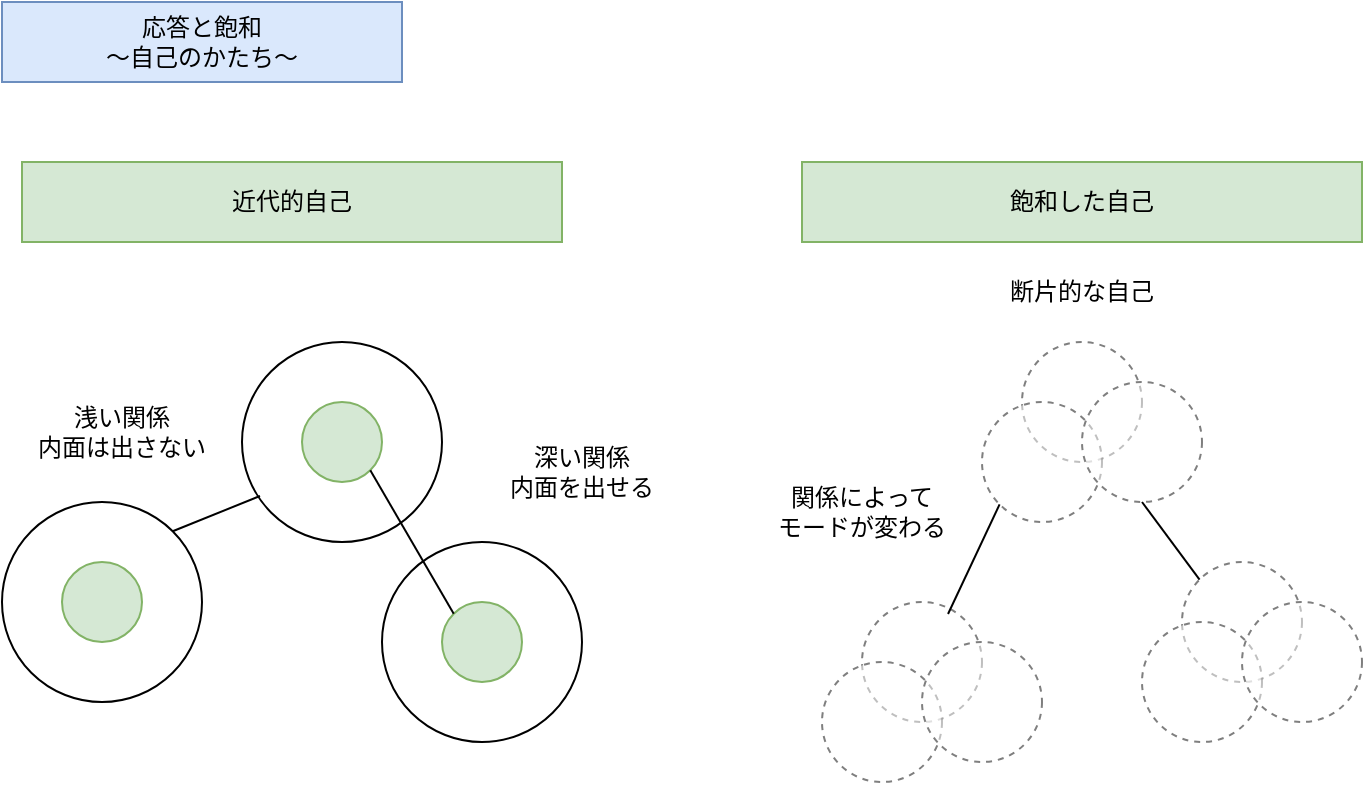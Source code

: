 <mxfile>
    <diagram id="RQlR1G9lBBgjaOKuBKlE" name="ページ1">
        <mxGraphModel dx="1000" dy="631" grid="1" gridSize="10" guides="1" tooltips="1" connect="1" arrows="1" fold="1" page="1" pageScale="1" pageWidth="827" pageHeight="1169" math="0" shadow="0">
            <root>
                <mxCell id="0"/>
                <mxCell id="1" parent="0"/>
                <mxCell id="2" value="応答と飽和&lt;div&gt;～自己のかたち～&lt;/div&gt;" style="text;html=1;align=center;verticalAlign=middle;whiteSpace=wrap;rounded=0;fillColor=#dae8fc;strokeColor=#6c8ebf;" vertex="1" parent="1">
                    <mxGeometry x="120" y="40" width="200" height="40" as="geometry"/>
                </mxCell>
                <mxCell id="3" value="" style="ellipse;whiteSpace=wrap;html=1;aspect=fixed;" vertex="1" parent="1">
                    <mxGeometry x="240" y="210" width="100" height="100" as="geometry"/>
                </mxCell>
                <mxCell id="4" value="近代的自己" style="text;html=1;align=center;verticalAlign=middle;whiteSpace=wrap;rounded=0;fillColor=#d5e8d4;strokeColor=#82b366;" vertex="1" parent="1">
                    <mxGeometry x="130" y="120" width="270" height="40" as="geometry"/>
                </mxCell>
                <mxCell id="5" value="" style="ellipse;whiteSpace=wrap;html=1;aspect=fixed;" vertex="1" parent="1">
                    <mxGeometry x="120" y="290" width="100" height="100" as="geometry"/>
                </mxCell>
                <mxCell id="6" value="" style="ellipse;whiteSpace=wrap;html=1;aspect=fixed;fillColor=#d5e8d4;strokeColor=#82b366;" vertex="1" parent="1">
                    <mxGeometry x="270" y="240" width="40" height="40" as="geometry"/>
                </mxCell>
                <mxCell id="7" value="" style="ellipse;whiteSpace=wrap;html=1;aspect=fixed;fillColor=#d5e8d4;strokeColor=#82b366;" vertex="1" parent="1">
                    <mxGeometry x="150" y="320" width="40" height="40" as="geometry"/>
                </mxCell>
                <mxCell id="8" value="" style="ellipse;whiteSpace=wrap;html=1;aspect=fixed;" vertex="1" parent="1">
                    <mxGeometry x="310" y="310" width="100" height="100" as="geometry"/>
                </mxCell>
                <mxCell id="9" value="" style="ellipse;whiteSpace=wrap;html=1;aspect=fixed;fillColor=#d5e8d4;strokeColor=#82b366;" vertex="1" parent="1">
                    <mxGeometry x="340" y="340" width="40" height="40" as="geometry"/>
                </mxCell>
                <mxCell id="10" value="" style="endArrow=none;html=1;entryX=0.09;entryY=0.77;entryDx=0;entryDy=0;entryPerimeter=0;exitX=1;exitY=0;exitDx=0;exitDy=0;" edge="1" parent="1" source="5" target="3">
                    <mxGeometry width="50" height="50" relative="1" as="geometry">
                        <mxPoint x="200" y="300" as="sourcePoint"/>
                        <mxPoint x="250" y="250" as="targetPoint"/>
                    </mxGeometry>
                </mxCell>
                <mxCell id="11" value="" style="endArrow=none;html=1;entryX=1;entryY=1;entryDx=0;entryDy=0;exitX=0;exitY=0;exitDx=0;exitDy=0;" edge="1" parent="1" source="9" target="6">
                    <mxGeometry width="50" height="50" relative="1" as="geometry">
                        <mxPoint x="215" y="315" as="sourcePoint"/>
                        <mxPoint x="249" y="287" as="targetPoint"/>
                    </mxGeometry>
                </mxCell>
                <mxCell id="12" value="深い関係&lt;div&gt;内面を出せる&lt;/div&gt;" style="text;html=1;align=center;verticalAlign=middle;whiteSpace=wrap;rounded=0;" vertex="1" parent="1">
                    <mxGeometry x="360" y="250" width="100" height="50" as="geometry"/>
                </mxCell>
                <mxCell id="13" value="浅い関係&lt;div&gt;内面は出さない&lt;/div&gt;" style="text;html=1;align=center;verticalAlign=middle;whiteSpace=wrap;rounded=0;" vertex="1" parent="1">
                    <mxGeometry x="130" y="230" width="100" height="50" as="geometry"/>
                </mxCell>
                <mxCell id="14" value="飽和した自己" style="text;html=1;align=center;verticalAlign=middle;whiteSpace=wrap;rounded=0;fillColor=#d5e8d4;strokeColor=#82b366;" vertex="1" parent="1">
                    <mxGeometry x="520" y="120" width="280" height="40" as="geometry"/>
                </mxCell>
                <mxCell id="15" value="" style="ellipse;whiteSpace=wrap;html=1;aspect=fixed;dashed=1;opacity=50;" vertex="1" parent="1">
                    <mxGeometry x="630" y="210" width="60" height="60" as="geometry"/>
                </mxCell>
                <mxCell id="16" value="" style="ellipse;whiteSpace=wrap;html=1;aspect=fixed;dashed=1;opacity=50;" vertex="1" parent="1">
                    <mxGeometry x="610" y="240" width="60" height="60" as="geometry"/>
                </mxCell>
                <mxCell id="17" value="" style="ellipse;whiteSpace=wrap;html=1;aspect=fixed;dashed=1;opacity=50;" vertex="1" parent="1">
                    <mxGeometry x="660" y="230" width="60" height="60" as="geometry"/>
                </mxCell>
                <mxCell id="18" value="" style="ellipse;whiteSpace=wrap;html=1;aspect=fixed;dashed=1;opacity=50;" vertex="1" parent="1">
                    <mxGeometry x="550" y="340" width="60" height="60" as="geometry"/>
                </mxCell>
                <mxCell id="19" value="" style="ellipse;whiteSpace=wrap;html=1;aspect=fixed;dashed=1;opacity=50;" vertex="1" parent="1">
                    <mxGeometry x="530" y="370" width="60" height="60" as="geometry"/>
                </mxCell>
                <mxCell id="20" value="" style="ellipse;whiteSpace=wrap;html=1;aspect=fixed;dashed=1;opacity=50;" vertex="1" parent="1">
                    <mxGeometry x="580" y="360" width="60" height="60" as="geometry"/>
                </mxCell>
                <mxCell id="21" value="" style="ellipse;whiteSpace=wrap;html=1;aspect=fixed;dashed=1;opacity=50;" vertex="1" parent="1">
                    <mxGeometry x="710" y="320" width="60" height="60" as="geometry"/>
                </mxCell>
                <mxCell id="22" value="" style="ellipse;whiteSpace=wrap;html=1;aspect=fixed;dashed=1;opacity=50;" vertex="1" parent="1">
                    <mxGeometry x="690" y="350" width="60" height="60" as="geometry"/>
                </mxCell>
                <mxCell id="23" value="" style="ellipse;whiteSpace=wrap;html=1;aspect=fixed;dashed=1;opacity=50;" vertex="1" parent="1">
                    <mxGeometry x="740" y="340" width="60" height="60" as="geometry"/>
                </mxCell>
                <mxCell id="24" value="" style="endArrow=none;html=1;entryX=0;entryY=1;entryDx=0;entryDy=0;exitX=0.717;exitY=0.1;exitDx=0;exitDy=0;exitPerimeter=0;" edge="1" parent="1" source="18" target="16">
                    <mxGeometry width="50" height="50" relative="1" as="geometry">
                        <mxPoint x="550" y="342" as="sourcePoint"/>
                        <mxPoint x="508" y="270" as="targetPoint"/>
                    </mxGeometry>
                </mxCell>
                <mxCell id="25" value="" style="endArrow=none;html=1;entryX=0.5;entryY=1;entryDx=0;entryDy=0;exitX=0;exitY=0;exitDx=0;exitDy=0;" edge="1" parent="1" source="21" target="17">
                    <mxGeometry width="50" height="50" relative="1" as="geometry">
                        <mxPoint x="744" y="305" as="sourcePoint"/>
                        <mxPoint x="770" y="250" as="targetPoint"/>
                    </mxGeometry>
                </mxCell>
                <mxCell id="26" value="関係によって&lt;div&gt;モードが変わる&lt;/div&gt;" style="text;html=1;align=center;verticalAlign=middle;whiteSpace=wrap;rounded=0;" vertex="1" parent="1">
                    <mxGeometry x="500" y="270" width="100" height="50" as="geometry"/>
                </mxCell>
                <mxCell id="27" value="断片的な自己" style="text;html=1;align=center;verticalAlign=middle;whiteSpace=wrap;rounded=0;" vertex="1" parent="1">
                    <mxGeometry x="610" y="160" width="100" height="50" as="geometry"/>
                </mxCell>
            </root>
        </mxGraphModel>
    </diagram>
</mxfile>